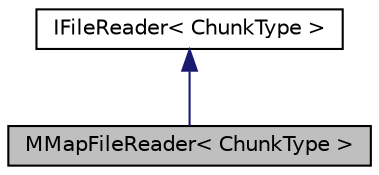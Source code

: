 digraph "MMapFileReader&lt; ChunkType &gt;"
{
 // LATEX_PDF_SIZE
  edge [fontname="Helvetica",fontsize="10",labelfontname="Helvetica",labelfontsize="10"];
  node [fontname="Helvetica",fontsize="10",shape=record];
  Node1 [label="MMapFileReader\< ChunkType \>",height=0.2,width=0.4,color="black", fillcolor="grey75", style="filled", fontcolor="black",tooltip=" "];
  Node2 -> Node1 [dir="back",color="midnightblue",fontsize="10",style="solid",fontname="Helvetica"];
  Node2 [label="IFileReader\< ChunkType \>",height=0.2,width=0.4,color="black", fillcolor="white", style="filled",URL="$classIFileReader.html",tooltip="File Reader interface."];
}
